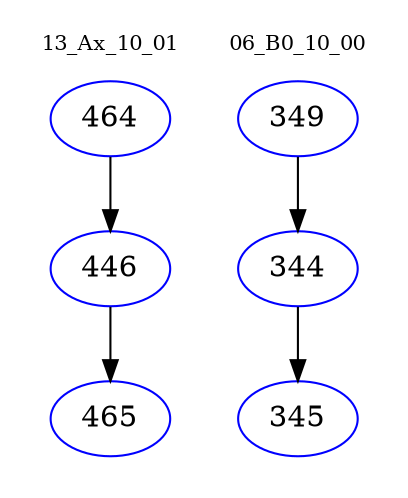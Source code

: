 digraph{
subgraph cluster_0 {
color = white
label = "13_Ax_10_01";
fontsize=10;
T0_464 [label="464", color="blue"]
T0_464 -> T0_446 [color="black"]
T0_446 [label="446", color="blue"]
T0_446 -> T0_465 [color="black"]
T0_465 [label="465", color="blue"]
}
subgraph cluster_1 {
color = white
label = "06_B0_10_00";
fontsize=10;
T1_349 [label="349", color="blue"]
T1_349 -> T1_344 [color="black"]
T1_344 [label="344", color="blue"]
T1_344 -> T1_345 [color="black"]
T1_345 [label="345", color="blue"]
}
}
